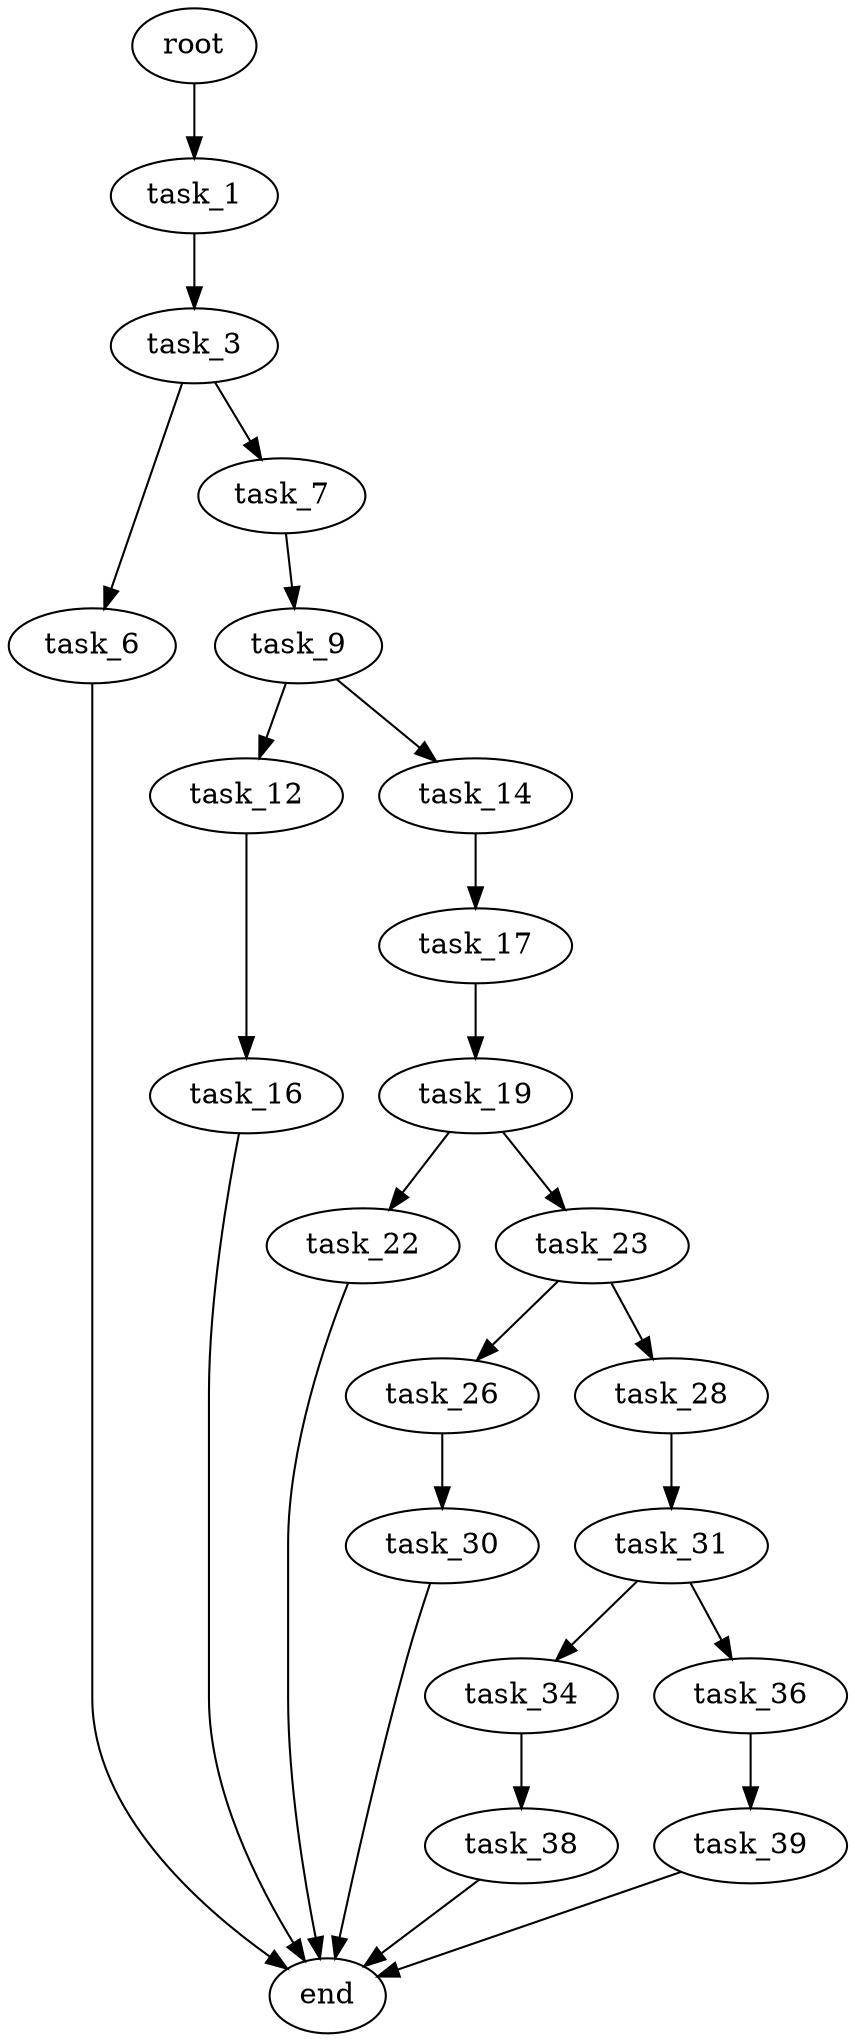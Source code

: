 digraph G {
  root [size="0.000000"];
  task_1 [size="15502817824.000000"];
  task_3 [size="45027989782.000000"];
  task_6 [size="368293445632.000000"];
  task_7 [size="1122035134942.000000"];
  end [size="0.000000"];
  task_9 [size="9981918076.000000"];
  task_12 [size="549755813888.000000"];
  task_14 [size="15265957914.000000"];
  task_16 [size="28991029248.000000"];
  task_17 [size="684242581928.000000"];
  task_19 [size="714298794768.000000"];
  task_22 [size="368293445632.000000"];
  task_23 [size="631126968.000000"];
  task_26 [size="313277633625.000000"];
  task_28 [size="28991029248.000000"];
  task_30 [size="378449724005.000000"];
  task_31 [size="782757789696.000000"];
  task_34 [size="28991029248.000000"];
  task_36 [size="324005982478.000000"];
  task_38 [size="234701546488.000000"];
  task_39 [size="8589934592.000000"];

  root -> task_1 [size="1.000000"];
  task_1 -> task_3 [size="411041792.000000"];
  task_3 -> task_6 [size="33554432.000000"];
  task_3 -> task_7 [size="33554432.000000"];
  task_6 -> end [size="1.000000"];
  task_7 -> task_9 [size="679477248.000000"];
  task_9 -> task_12 [size="536870912.000000"];
  task_9 -> task_14 [size="536870912.000000"];
  task_12 -> task_16 [size="536870912.000000"];
  task_14 -> task_17 [size="536870912.000000"];
  task_16 -> end [size="1.000000"];
  task_17 -> task_19 [size="838860800.000000"];
  task_19 -> task_22 [size="536870912.000000"];
  task_19 -> task_23 [size="536870912.000000"];
  task_22 -> end [size="1.000000"];
  task_23 -> task_26 [size="33554432.000000"];
  task_23 -> task_28 [size="33554432.000000"];
  task_26 -> task_30 [size="301989888.000000"];
  task_28 -> task_31 [size="75497472.000000"];
  task_30 -> end [size="1.000000"];
  task_31 -> task_34 [size="679477248.000000"];
  task_31 -> task_36 [size="679477248.000000"];
  task_34 -> task_38 [size="75497472.000000"];
  task_36 -> task_39 [size="838860800.000000"];
  task_38 -> end [size="1.000000"];
  task_39 -> end [size="1.000000"];
}
